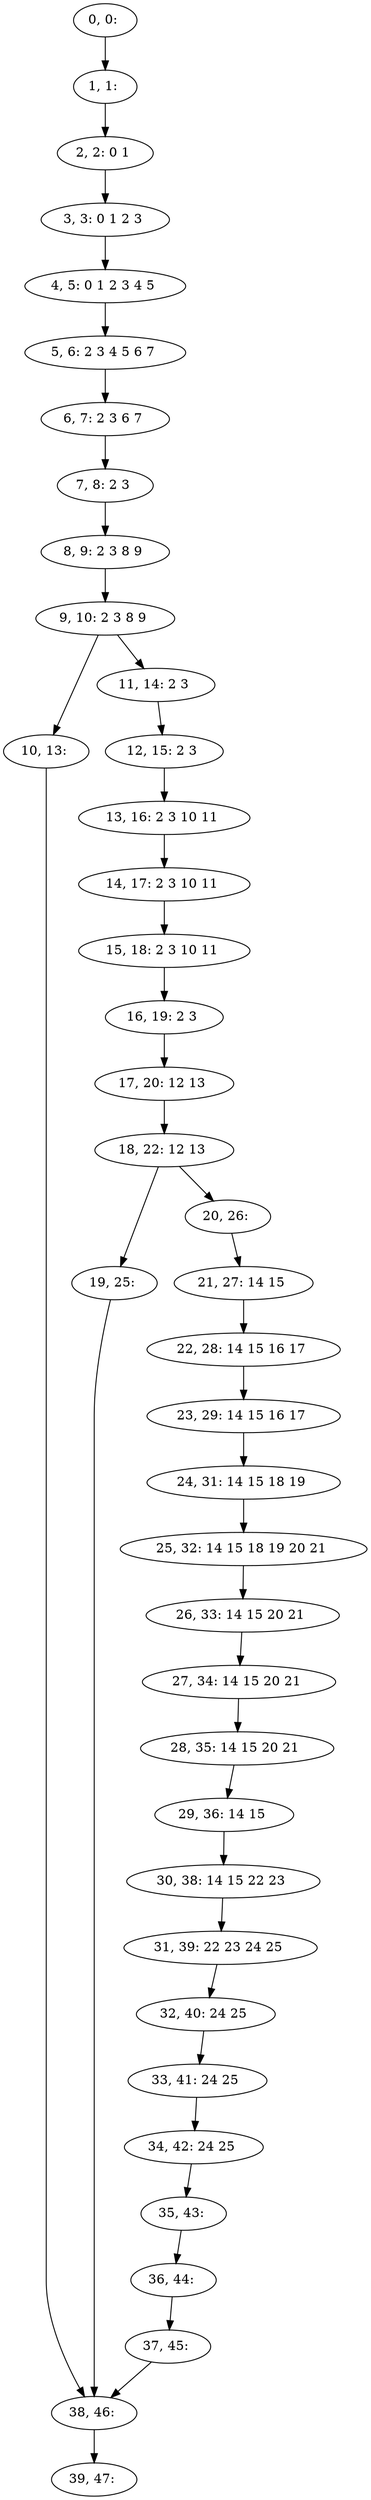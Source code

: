 digraph G {
0[label="0, 0: "];
1[label="1, 1: "];
2[label="2, 2: 0 1 "];
3[label="3, 3: 0 1 2 3 "];
4[label="4, 5: 0 1 2 3 4 5 "];
5[label="5, 6: 2 3 4 5 6 7 "];
6[label="6, 7: 2 3 6 7 "];
7[label="7, 8: 2 3 "];
8[label="8, 9: 2 3 8 9 "];
9[label="9, 10: 2 3 8 9 "];
10[label="10, 13: "];
11[label="11, 14: 2 3 "];
12[label="12, 15: 2 3 "];
13[label="13, 16: 2 3 10 11 "];
14[label="14, 17: 2 3 10 11 "];
15[label="15, 18: 2 3 10 11 "];
16[label="16, 19: 2 3 "];
17[label="17, 20: 12 13 "];
18[label="18, 22: 12 13 "];
19[label="19, 25: "];
20[label="20, 26: "];
21[label="21, 27: 14 15 "];
22[label="22, 28: 14 15 16 17 "];
23[label="23, 29: 14 15 16 17 "];
24[label="24, 31: 14 15 18 19 "];
25[label="25, 32: 14 15 18 19 20 21 "];
26[label="26, 33: 14 15 20 21 "];
27[label="27, 34: 14 15 20 21 "];
28[label="28, 35: 14 15 20 21 "];
29[label="29, 36: 14 15 "];
30[label="30, 38: 14 15 22 23 "];
31[label="31, 39: 22 23 24 25 "];
32[label="32, 40: 24 25 "];
33[label="33, 41: 24 25 "];
34[label="34, 42: 24 25 "];
35[label="35, 43: "];
36[label="36, 44: "];
37[label="37, 45: "];
38[label="38, 46: "];
39[label="39, 47: "];
0->1 ;
1->2 ;
2->3 ;
3->4 ;
4->5 ;
5->6 ;
6->7 ;
7->8 ;
8->9 ;
9->10 ;
9->11 ;
10->38 ;
11->12 ;
12->13 ;
13->14 ;
14->15 ;
15->16 ;
16->17 ;
17->18 ;
18->19 ;
18->20 ;
19->38 ;
20->21 ;
21->22 ;
22->23 ;
23->24 ;
24->25 ;
25->26 ;
26->27 ;
27->28 ;
28->29 ;
29->30 ;
30->31 ;
31->32 ;
32->33 ;
33->34 ;
34->35 ;
35->36 ;
36->37 ;
37->38 ;
38->39 ;
}
